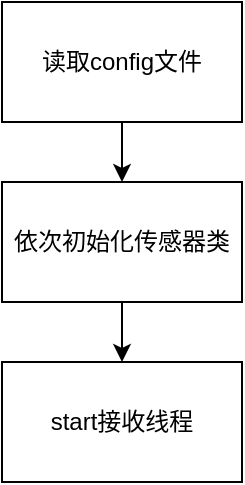 <mxfile version="12.0.2" type="github" pages="1"><diagram id="cgaQMDVbOz5lVZI3aeGk" name="Page-1"><mxGraphModel dx="768" dy="1524" grid="1" gridSize="10" guides="1" tooltips="1" connect="1" arrows="1" fold="1" page="1" pageScale="1" pageWidth="850" pageHeight="1100" math="0" shadow="0"><root><mxCell id="0"/><mxCell id="1" parent="0"/><mxCell id="y7Dhic7Lw5Tm6FGqEOVz-3" value="" style="edgeStyle=orthogonalEdgeStyle;rounded=0;orthogonalLoop=1;jettySize=auto;html=1;" parent="1" source="y7Dhic7Lw5Tm6FGqEOVz-1" target="y7Dhic7Lw5Tm6FGqEOVz-2" edge="1"><mxGeometry relative="1" as="geometry"/></mxCell><mxCell id="y7Dhic7Lw5Tm6FGqEOVz-1" value="读取config文件" style="rounded=0;whiteSpace=wrap;html=1;" parent="1" vertex="1"><mxGeometry x="310" y="-340" width="120" height="60" as="geometry"/></mxCell><mxCell id="RjWTko2iejtfJ8QrOulu-2" value="" style="edgeStyle=orthogonalEdgeStyle;rounded=0;orthogonalLoop=1;jettySize=auto;html=1;" edge="1" parent="1" source="y7Dhic7Lw5Tm6FGqEOVz-2" target="RjWTko2iejtfJ8QrOulu-1"><mxGeometry relative="1" as="geometry"/></mxCell><mxCell id="y7Dhic7Lw5Tm6FGqEOVz-2" value="依次初始化传感器类" style="rounded=0;whiteSpace=wrap;html=1;" parent="1" vertex="1"><mxGeometry x="310" y="-250" width="120" height="60" as="geometry"/></mxCell><mxCell id="RjWTko2iejtfJ8QrOulu-1" value="start接收线程" style="rounded=0;whiteSpace=wrap;html=1;" vertex="1" parent="1"><mxGeometry x="310" y="-160" width="120" height="60" as="geometry"/></mxCell></root></mxGraphModel></diagram></mxfile>